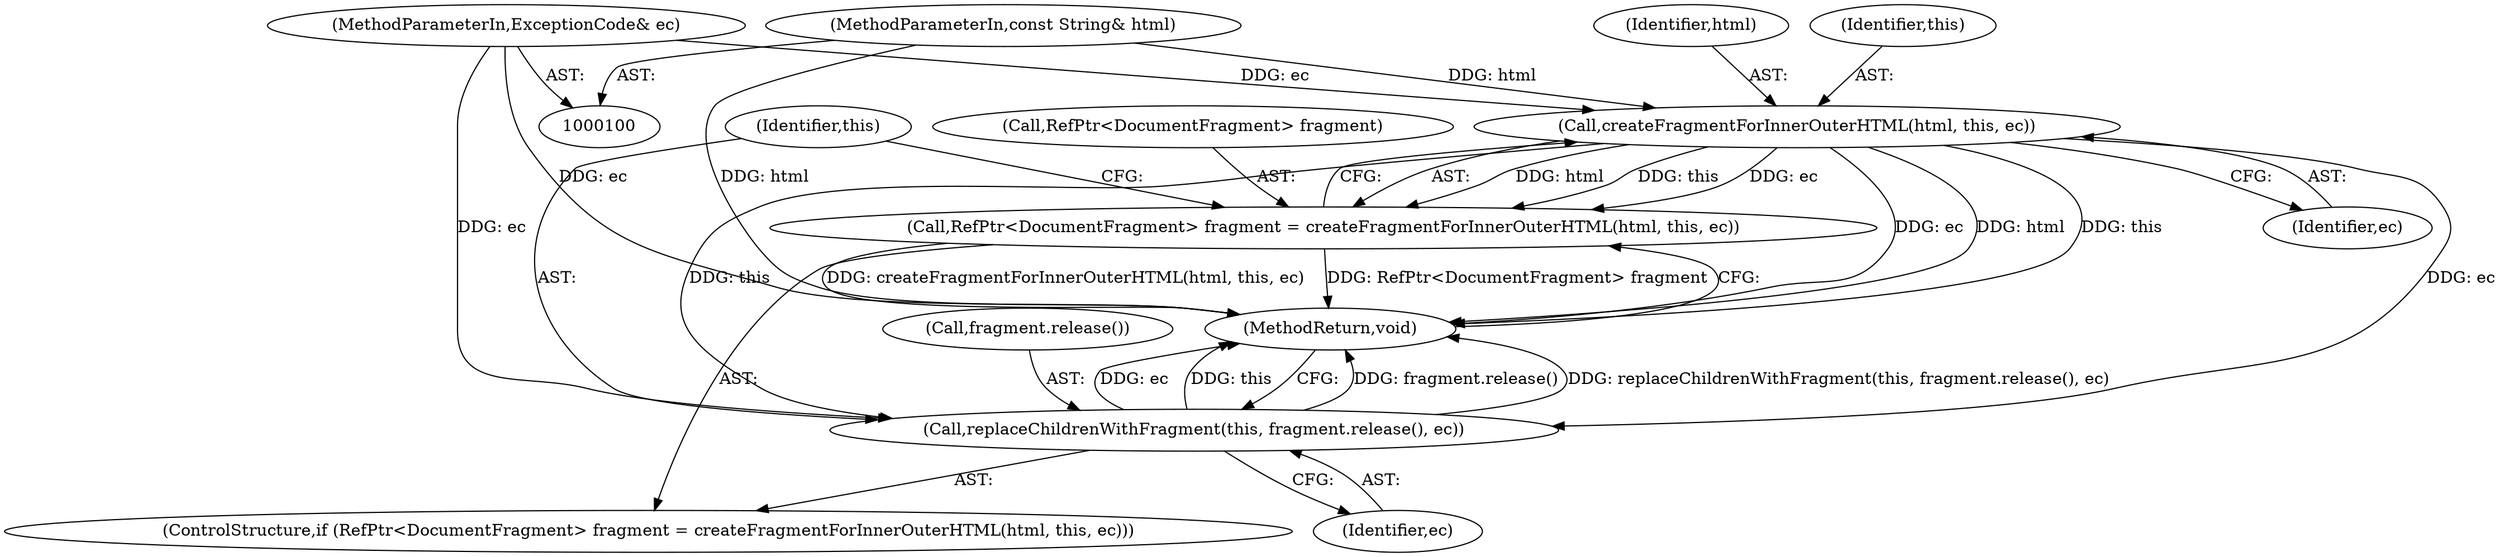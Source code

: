 digraph "0_Chrome_73edae623529f04c668268de49d00324b96166a2_6@API" {
"1000111" [label="(Call,createFragmentForInnerOuterHTML(html, this, ec))"];
"1000101" [label="(MethodParameterIn,const String& html)"];
"1000102" [label="(MethodParameterIn,ExceptionCode& ec)"];
"1000105" [label="(Call,RefPtr<DocumentFragment> fragment = createFragmentForInnerOuterHTML(html, this, ec))"];
"1000115" [label="(Call,replaceChildrenWithFragment(this, fragment.release(), ec))"];
"1000114" [label="(Identifier,ec)"];
"1000101" [label="(MethodParameterIn,const String& html)"];
"1000113" [label="(Identifier,this)"];
"1000104" [label="(ControlStructure,if (RefPtr<DocumentFragment> fragment = createFragmentForInnerOuterHTML(html, this, ec)))"];
"1000119" [label="(MethodReturn,void)"];
"1000117" [label="(Call,fragment.release())"];
"1000105" [label="(Call,RefPtr<DocumentFragment> fragment = createFragmentForInnerOuterHTML(html, this, ec))"];
"1000111" [label="(Call,createFragmentForInnerOuterHTML(html, this, ec))"];
"1000102" [label="(MethodParameterIn,ExceptionCode& ec)"];
"1000115" [label="(Call,replaceChildrenWithFragment(this, fragment.release(), ec))"];
"1000118" [label="(Identifier,ec)"];
"1000116" [label="(Identifier,this)"];
"1000106" [label="(Call,RefPtr<DocumentFragment> fragment)"];
"1000112" [label="(Identifier,html)"];
"1000111" -> "1000105"  [label="AST: "];
"1000111" -> "1000114"  [label="CFG: "];
"1000112" -> "1000111"  [label="AST: "];
"1000113" -> "1000111"  [label="AST: "];
"1000114" -> "1000111"  [label="AST: "];
"1000105" -> "1000111"  [label="CFG: "];
"1000111" -> "1000119"  [label="DDG: ec"];
"1000111" -> "1000119"  [label="DDG: html"];
"1000111" -> "1000119"  [label="DDG: this"];
"1000111" -> "1000105"  [label="DDG: html"];
"1000111" -> "1000105"  [label="DDG: this"];
"1000111" -> "1000105"  [label="DDG: ec"];
"1000101" -> "1000111"  [label="DDG: html"];
"1000102" -> "1000111"  [label="DDG: ec"];
"1000111" -> "1000115"  [label="DDG: this"];
"1000111" -> "1000115"  [label="DDG: ec"];
"1000101" -> "1000100"  [label="AST: "];
"1000101" -> "1000119"  [label="DDG: html"];
"1000102" -> "1000100"  [label="AST: "];
"1000102" -> "1000119"  [label="DDG: ec"];
"1000102" -> "1000115"  [label="DDG: ec"];
"1000105" -> "1000104"  [label="AST: "];
"1000106" -> "1000105"  [label="AST: "];
"1000116" -> "1000105"  [label="CFG: "];
"1000119" -> "1000105"  [label="CFG: "];
"1000105" -> "1000119"  [label="DDG: createFragmentForInnerOuterHTML(html, this, ec)"];
"1000105" -> "1000119"  [label="DDG: RefPtr<DocumentFragment> fragment"];
"1000115" -> "1000104"  [label="AST: "];
"1000115" -> "1000118"  [label="CFG: "];
"1000116" -> "1000115"  [label="AST: "];
"1000117" -> "1000115"  [label="AST: "];
"1000118" -> "1000115"  [label="AST: "];
"1000119" -> "1000115"  [label="CFG: "];
"1000115" -> "1000119"  [label="DDG: fragment.release()"];
"1000115" -> "1000119"  [label="DDG: replaceChildrenWithFragment(this, fragment.release(), ec)"];
"1000115" -> "1000119"  [label="DDG: ec"];
"1000115" -> "1000119"  [label="DDG: this"];
}
